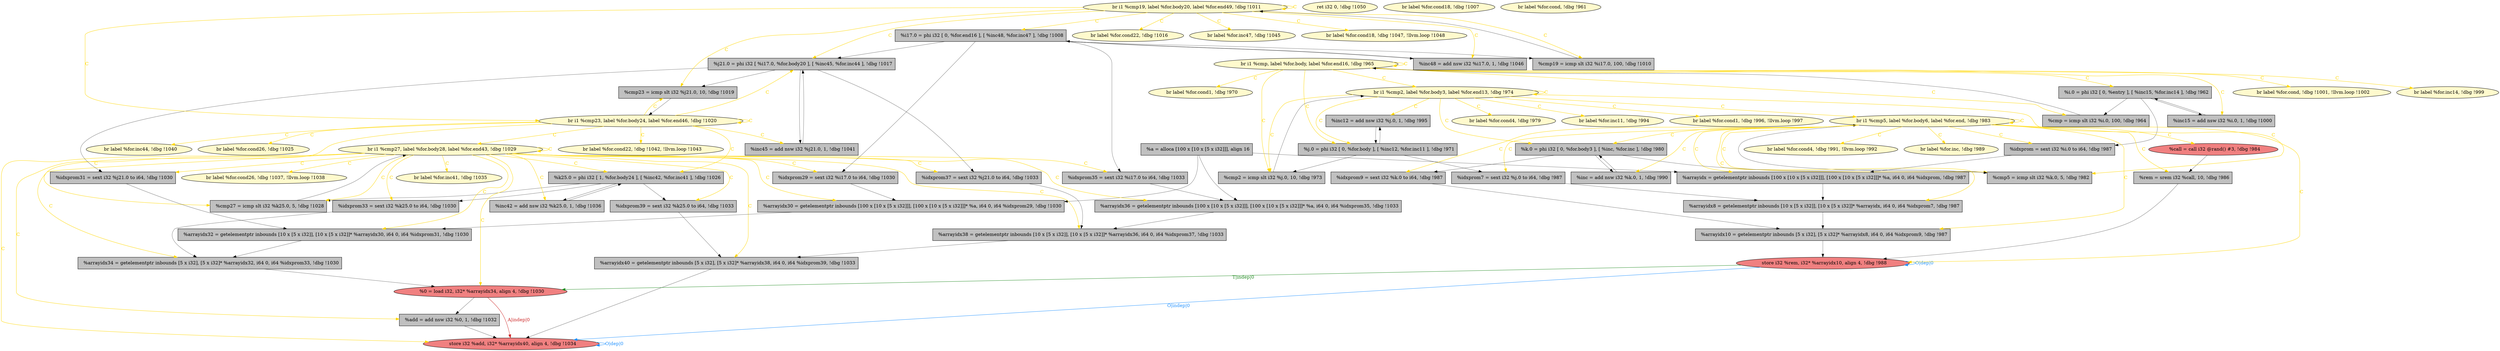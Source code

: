 
digraph G {


node82 [fillcolor=grey,label="  %a = alloca [100 x [10 x [5 x i32]]], align 16",shape=rectangle,style=filled ]
node80 [fillcolor=lemonchiffon,label="  br label %for.cond26, !dbg !1037, !llvm.loop !1038",shape=ellipse,style=filled ]
node79 [fillcolor=lemonchiffon,label="  br label %for.cond4, !dbg !991, !llvm.loop !992",shape=ellipse,style=filled ]
node78 [fillcolor=lightcoral,label="  %0 = load i32, i32* %arrayidx34, align 4, !dbg !1030",shape=ellipse,style=filled ]
node77 [fillcolor=lemonchiffon,label="  br i1 %cmp, label %for.body, label %for.end16, !dbg !965",shape=ellipse,style=filled ]
node75 [fillcolor=lemonchiffon,label="  br label %for.inc, !dbg !989",shape=ellipse,style=filled ]
node74 [fillcolor=lemonchiffon,label="  br label %for.cond22, !dbg !1042, !llvm.loop !1043",shape=ellipse,style=filled ]
node71 [fillcolor=grey,label="  %k25.0 = phi i32 [ 1, %for.body24 ], [ %inc42, %for.inc41 ], !dbg !1026",shape=rectangle,style=filled ]
node81 [fillcolor=lightcoral,label="  store i32 %add, i32* %arrayidx40, align 4, !dbg !1034",shape=ellipse,style=filled ]
node69 [fillcolor=lemonchiffon,label="  br i1 %cmp23, label %for.body24, label %for.end46, !dbg !1020",shape=ellipse,style=filled ]
node67 [fillcolor=lemonchiffon,label="  br label %for.cond4, !dbg !979",shape=ellipse,style=filled ]
node66 [fillcolor=lemonchiffon,label="  br label %for.inc11, !dbg !994",shape=ellipse,style=filled ]
node65 [fillcolor=lemonchiffon,label="  br label %for.inc44, !dbg !1040",shape=ellipse,style=filled ]
node63 [fillcolor=grey,label="  %i.0 = phi i32 [ 0, %entry ], [ %inc15, %for.inc14 ], !dbg !962",shape=rectangle,style=filled ]
node61 [fillcolor=grey,label="  %idxprom35 = sext i32 %i17.0 to i64, !dbg !1033",shape=rectangle,style=filled ]
node60 [fillcolor=grey,label="  %cmp5 = icmp slt i32 %k.0, 5, !dbg !982",shape=rectangle,style=filled ]
node59 [fillcolor=grey,label="  %cmp23 = icmp slt i32 %j21.0, 10, !dbg !1019",shape=rectangle,style=filled ]
node58 [fillcolor=grey,label="  %arrayidx40 = getelementptr inbounds [5 x i32], [5 x i32]* %arrayidx38, i64 0, i64 %idxprom39, !dbg !1033",shape=rectangle,style=filled ]
node55 [fillcolor=lemonchiffon,label="  br i1 %cmp27, label %for.body28, label %for.end43, !dbg !1029",shape=ellipse,style=filled ]
node54 [fillcolor=grey,label="  %cmp2 = icmp slt i32 %j.0, 10, !dbg !973",shape=rectangle,style=filled ]
node51 [fillcolor=lemonchiffon,label="  br label %for.cond26, !dbg !1025",shape=ellipse,style=filled ]
node30 [fillcolor=lightcoral,label="  store i32 %rem, i32* %arrayidx10, align 4, !dbg !988",shape=ellipse,style=filled ]
node28 [fillcolor=grey,label="  %arrayidx36 = getelementptr inbounds [100 x [10 x [5 x i32]]], [100 x [10 x [5 x i32]]]* %a, i64 0, i64 %idxprom35, !dbg !1033",shape=rectangle,style=filled ]
node27 [fillcolor=grey,label="  %cmp = icmp slt i32 %i.0, 100, !dbg !964",shape=rectangle,style=filled ]
node16 [fillcolor=grey,label="  %arrayidx38 = getelementptr inbounds [10 x [5 x i32]], [10 x [5 x i32]]* %arrayidx36, i64 0, i64 %idxprom37, !dbg !1033",shape=rectangle,style=filled ]
node15 [fillcolor=lemonchiffon,label="  br label %for.cond22, !dbg !1016",shape=ellipse,style=filled ]
node25 [fillcolor=grey,label="  %inc45 = add nsw i32 %j21.0, 1, !dbg !1041",shape=rectangle,style=filled ]
node21 [fillcolor=lemonchiffon,label="  br label %for.inc47, !dbg !1045",shape=ellipse,style=filled ]
node73 [fillcolor=lemonchiffon,label="  br label %for.cond1, !dbg !996, !llvm.loop !997",shape=ellipse,style=filled ]
node64 [fillcolor=grey,label="  %arrayidx34 = getelementptr inbounds [5 x i32], [5 x i32]* %arrayidx32, i64 0, i64 %idxprom33, !dbg !1030",shape=rectangle,style=filled ]
node35 [fillcolor=lemonchiffon,label="  ret i32 0, !dbg !1050",shape=ellipse,style=filled ]
node49 [fillcolor=grey,label="  %idxprom29 = sext i32 %i17.0 to i64, !dbg !1030",shape=rectangle,style=filled ]
node29 [fillcolor=lemonchiffon,label="  br label %for.cond18, !dbg !1047, !llvm.loop !1048",shape=ellipse,style=filled ]
node26 [fillcolor=lemonchiffon,label="  br label %for.cond, !dbg !1001, !llvm.loop !1002",shape=ellipse,style=filled ]
node20 [fillcolor=grey,label="  %idxprom33 = sext i32 %k25.0 to i64, !dbg !1030",shape=rectangle,style=filled ]
node52 [fillcolor=grey,label="  %idxprom31 = sext i32 %j21.0 to i64, !dbg !1030",shape=rectangle,style=filled ]
node36 [fillcolor=grey,label="  %arrayidx8 = getelementptr inbounds [10 x [5 x i32]], [10 x [5 x i32]]* %arrayidx, i64 0, i64 %idxprom7, !dbg !987",shape=rectangle,style=filled ]
node23 [fillcolor=grey,label="  %rem = srem i32 %call, 10, !dbg !986",shape=rectangle,style=filled ]
node70 [fillcolor=lightcoral,label="  %call = call i32 @rand() #3, !dbg !984",shape=ellipse,style=filled ]
node48 [fillcolor=grey,label="  %j21.0 = phi i32 [ %i17.0, %for.body20 ], [ %inc45, %for.inc44 ], !dbg !1017",shape=rectangle,style=filled ]
node17 [fillcolor=lemonchiffon,label="  br label %for.cond18, !dbg !1007",shape=ellipse,style=filled ]
node31 [fillcolor=lemonchiffon,label="  br i1 %cmp2, label %for.body3, label %for.end13, !dbg !974",shape=ellipse,style=filled ]
node39 [fillcolor=grey,label="  %arrayidx = getelementptr inbounds [100 x [10 x [5 x i32]]], [100 x [10 x [5 x i32]]]* %a, i64 0, i64 %idxprom, !dbg !987",shape=rectangle,style=filled ]
node18 [fillcolor=grey,label="  %arrayidx30 = getelementptr inbounds [100 x [10 x [5 x i32]]], [100 x [10 x [5 x i32]]]* %a, i64 0, i64 %idxprom29, !dbg !1030",shape=rectangle,style=filled ]
node24 [fillcolor=grey,label="  %inc12 = add nsw i32 %j.0, 1, !dbg !995",shape=rectangle,style=filled ]
node19 [fillcolor=lemonchiffon,label="  br label %for.inc14, !dbg !999",shape=ellipse,style=filled ]
node57 [fillcolor=grey,label="  %arrayidx32 = getelementptr inbounds [10 x [5 x i32]], [10 x [5 x i32]]* %arrayidx30, i64 0, i64 %idxprom31, !dbg !1030",shape=rectangle,style=filled ]
node22 [fillcolor=grey,label="  %i17.0 = phi i32 [ 0, %for.end16 ], [ %inc48, %for.inc47 ], !dbg !1008",shape=rectangle,style=filled ]
node50 [fillcolor=grey,label="  %cmp27 = icmp slt i32 %k25.0, 5, !dbg !1028",shape=rectangle,style=filled ]
node37 [fillcolor=grey,label="  %idxprom7 = sext i32 %j.0 to i64, !dbg !987",shape=rectangle,style=filled ]
node62 [fillcolor=grey,label="  %idxprom37 = sext i32 %j21.0 to i64, !dbg !1033",shape=rectangle,style=filled ]
node41 [fillcolor=grey,label="  %inc15 = add nsw i32 %i.0, 1, !dbg !1000",shape=rectangle,style=filled ]
node43 [fillcolor=lemonchiffon,label="  br i1 %cmp5, label %for.body6, label %for.end, !dbg !983",shape=ellipse,style=filled ]
node53 [fillcolor=grey,label="  %idxprom39 = sext i32 %k25.0 to i64, !dbg !1033",shape=rectangle,style=filled ]
node33 [fillcolor=grey,label="  %k.0 = phi i32 [ 0, %for.body3 ], [ %inc, %for.inc ], !dbg !980",shape=rectangle,style=filled ]
node38 [fillcolor=lemonchiffon,label="  br i1 %cmp19, label %for.body20, label %for.end49, !dbg !1011",shape=ellipse,style=filled ]
node68 [fillcolor=grey,label="  %j.0 = phi i32 [ 0, %for.body ], [ %inc12, %for.inc11 ], !dbg !971",shape=rectangle,style=filled ]
node32 [fillcolor=grey,label="  %arrayidx10 = getelementptr inbounds [5 x i32], [5 x i32]* %arrayidx8, i64 0, i64 %idxprom9, !dbg !987",shape=rectangle,style=filled ]
node40 [fillcolor=lemonchiffon,label="  br label %for.cond1, !dbg !970",shape=ellipse,style=filled ]
node72 [fillcolor=lemonchiffon,label="  br label %for.cond, !dbg !961",shape=ellipse,style=filled ]
node44 [fillcolor=grey,label="  %inc = add nsw i32 %k.0, 1, !dbg !990",shape=rectangle,style=filled ]
node42 [fillcolor=grey,label="  %inc48 = add nsw i32 %i17.0, 1, !dbg !1046",shape=rectangle,style=filled ]
node45 [fillcolor=grey,label="  %cmp19 = icmp slt i32 %i17.0, 100, !dbg !1010",shape=rectangle,style=filled ]
node76 [fillcolor=lemonchiffon,label="  br label %for.inc41, !dbg !1035",shape=ellipse,style=filled ]
node56 [fillcolor=grey,label="  %add = add nsw i32 %0, 1, !dbg !1032",shape=rectangle,style=filled ]
node34 [fillcolor=grey,label="  %idxprom9 = sext i32 %k.0 to i64, !dbg !987",shape=rectangle,style=filled ]
node46 [fillcolor=grey,label="  %inc42 = add nsw i32 %k25.0, 1, !dbg !1036",shape=rectangle,style=filled ]
node47 [fillcolor=grey,label="  %idxprom = sext i32 %i.0 to i64, !dbg !987",shape=rectangle,style=filled ]

node77->node63 [style=solid,color=gold,label="C",penwidth=1.0,fontcolor=gold ]
node55->node80 [style=solid,color=gold,label="C",penwidth=1.0,fontcolor=gold ]
node69->node25 [style=solid,color=gold,label="C",penwidth=1.0,fontcolor=gold ]
node31->node67 [style=solid,color=gold,label="C",penwidth=1.0,fontcolor=gold ]
node77->node27 [style=solid,color=gold,label="C",penwidth=1.0,fontcolor=gold ]
node30->node78 [style=solid,color=forestgreen,label="T|indep|0",penwidth=1.0,fontcolor=forestgreen ]
node55->node71 [style=solid,color=gold,label="C",penwidth=1.0,fontcolor=gold ]
node68->node54 [style=solid,color=black,label="",penwidth=0.5,fontcolor=black ]
node82->node28 [style=solid,color=black,label="",penwidth=0.5,fontcolor=black ]
node82->node18 [style=solid,color=black,label="",penwidth=0.5,fontcolor=black ]
node16->node58 [style=solid,color=black,label="",penwidth=0.5,fontcolor=black ]
node55->node52 [style=solid,color=gold,label="C",penwidth=1.0,fontcolor=gold ]
node69->node74 [style=solid,color=gold,label="C",penwidth=1.0,fontcolor=gold ]
node31->node60 [style=solid,color=gold,label="C",penwidth=1.0,fontcolor=gold ]
node71->node46 [style=solid,color=black,label="",penwidth=0.5,fontcolor=black ]
node47->node39 [style=solid,color=black,label="",penwidth=0.5,fontcolor=black ]
node33->node34 [style=solid,color=black,label="",penwidth=0.5,fontcolor=black ]
node43->node34 [style=solid,color=gold,label="C",penwidth=1.0,fontcolor=gold ]
node44->node33 [style=solid,color=black,label="",penwidth=0.5,fontcolor=black ]
node43->node44 [style=solid,color=gold,label="C",penwidth=1.0,fontcolor=gold ]
node70->node23 [style=solid,color=black,label="",penwidth=0.5,fontcolor=black ]
node55->node49 [style=solid,color=gold,label="C",penwidth=1.0,fontcolor=gold ]
node71->node53 [style=solid,color=black,label="",penwidth=0.5,fontcolor=black ]
node48->node25 [style=solid,color=black,label="",penwidth=0.5,fontcolor=black ]
node43->node33 [style=solid,color=gold,label="C",penwidth=1.0,fontcolor=gold ]
node48->node52 [style=solid,color=black,label="",penwidth=0.5,fontcolor=black ]
node55->node53 [style=solid,color=gold,label="C",penwidth=1.0,fontcolor=gold ]
node27->node77 [style=solid,color=black,label="",penwidth=0.5,fontcolor=black ]
node77->node77 [style=solid,color=gold,label="C",penwidth=1.0,fontcolor=gold ]
node24->node68 [style=solid,color=black,label="",penwidth=0.5,fontcolor=black ]
node78->node81 [style=solid,color=firebrick3,label="A|indep|0",penwidth=1.0,fontcolor=firebrick3 ]
node56->node81 [style=solid,color=black,label="",penwidth=0.5,fontcolor=black ]
node33->node60 [style=solid,color=black,label="",penwidth=0.5,fontcolor=black ]
node63->node27 [style=solid,color=black,label="",penwidth=0.5,fontcolor=black ]
node77->node31 [style=solid,color=gold,label="C",penwidth=1.0,fontcolor=gold ]
node43->node70 [style=solid,color=gold,label="C",penwidth=1.0,fontcolor=gold ]
node38->node59 [style=solid,color=gold,label="C",penwidth=1.0,fontcolor=gold ]
node18->node57 [style=solid,color=black,label="",penwidth=0.5,fontcolor=black ]
node63->node47 [style=solid,color=black,label="",penwidth=0.5,fontcolor=black ]
node45->node38 [style=solid,color=black,label="",penwidth=0.5,fontcolor=black ]
node69->node65 [style=solid,color=gold,label="C",penwidth=1.0,fontcolor=gold ]
node55->node64 [style=solid,color=gold,label="C",penwidth=1.0,fontcolor=gold ]
node69->node55 [style=solid,color=gold,label="C",penwidth=1.0,fontcolor=gold ]
node31->node33 [style=solid,color=gold,label="C",penwidth=1.0,fontcolor=gold ]
node28->node16 [style=solid,color=black,label="",penwidth=0.5,fontcolor=black ]
node77->node19 [style=solid,color=gold,label="C",penwidth=1.0,fontcolor=gold ]
node52->node57 [style=solid,color=black,label="",penwidth=0.5,fontcolor=black ]
node43->node43 [style=solid,color=gold,label="C",penwidth=1.0,fontcolor=gold ]
node39->node36 [style=solid,color=black,label="",penwidth=0.5,fontcolor=black ]
node69->node48 [style=solid,color=gold,label="C",penwidth=1.0,fontcolor=gold ]
node57->node64 [style=solid,color=black,label="",penwidth=0.5,fontcolor=black ]
node69->node59 [style=solid,color=gold,label="C",penwidth=1.0,fontcolor=gold ]
node33->node44 [style=solid,color=black,label="",penwidth=0.5,fontcolor=black ]
node49->node18 [style=solid,color=black,label="",penwidth=0.5,fontcolor=black ]
node38->node15 [style=solid,color=gold,label="C",penwidth=1.0,fontcolor=gold ]
node31->node54 [style=solid,color=gold,label="C",penwidth=1.0,fontcolor=gold ]
node38->node22 [style=solid,color=gold,label="C",penwidth=1.0,fontcolor=gold ]
node55->node20 [style=solid,color=gold,label="C",penwidth=1.0,fontcolor=gold ]
node38->node29 [style=solid,color=gold,label="C",penwidth=1.0,fontcolor=gold ]
node43->node60 [style=solid,color=gold,label="C",penwidth=1.0,fontcolor=gold ]
node38->node45 [style=solid,color=gold,label="C",penwidth=1.0,fontcolor=gold ]
node68->node24 [style=solid,color=black,label="",penwidth=0.5,fontcolor=black ]
node53->node58 [style=solid,color=black,label="",penwidth=0.5,fontcolor=black ]
node69->node51 [style=solid,color=gold,label="C",penwidth=1.0,fontcolor=gold ]
node31->node31 [style=solid,color=gold,label="C",penwidth=1.0,fontcolor=gold ]
node43->node79 [style=solid,color=gold,label="C",penwidth=1.0,fontcolor=gold ]
node55->node18 [style=solid,color=gold,label="C",penwidth=1.0,fontcolor=gold ]
node43->node39 [style=solid,color=gold,label="C",penwidth=1.0,fontcolor=gold ]
node59->node69 [style=solid,color=black,label="",penwidth=0.5,fontcolor=black ]
node48->node62 [style=solid,color=black,label="",penwidth=0.5,fontcolor=black ]
node69->node71 [style=solid,color=gold,label="C",penwidth=1.0,fontcolor=gold ]
node63->node41 [style=solid,color=black,label="",penwidth=0.5,fontcolor=black ]
node38->node48 [style=solid,color=gold,label="C",penwidth=1.0,fontcolor=gold ]
node20->node64 [style=solid,color=black,label="",penwidth=0.5,fontcolor=black ]
node22->node48 [style=solid,color=black,label="",penwidth=0.5,fontcolor=black ]
node30->node30 [style=solid,color=dodgerblue,label="O|dep|0",penwidth=1.0,fontcolor=dodgerblue ]
node54->node31 [style=solid,color=black,label="",penwidth=0.5,fontcolor=black ]
node55->node55 [style=solid,color=gold,label="C",penwidth=1.0,fontcolor=gold ]
node31->node73 [style=solid,color=gold,label="C",penwidth=1.0,fontcolor=gold ]
node43->node32 [style=solid,color=gold,label="C",penwidth=1.0,fontcolor=gold ]
node31->node43 [style=solid,color=gold,label="C",penwidth=1.0,fontcolor=gold ]
node55->node50 [style=solid,color=gold,label="C",penwidth=1.0,fontcolor=gold ]
node23->node30 [style=solid,color=black,label="",penwidth=0.5,fontcolor=black ]
node31->node68 [style=solid,color=gold,label="C",penwidth=1.0,fontcolor=gold ]
node55->node62 [style=solid,color=gold,label="C",penwidth=1.0,fontcolor=gold ]
node43->node37 [style=solid,color=gold,label="C",penwidth=1.0,fontcolor=gold ]
node69->node50 [style=solid,color=gold,label="C",penwidth=1.0,fontcolor=gold ]
node69->node69 [style=solid,color=gold,label="C",penwidth=1.0,fontcolor=gold ]
node37->node36 [style=solid,color=black,label="",penwidth=0.5,fontcolor=black ]
node77->node26 [style=solid,color=gold,label="C",penwidth=1.0,fontcolor=gold ]
node77->node54 [style=solid,color=gold,label="C",penwidth=1.0,fontcolor=gold ]
node22->node61 [style=solid,color=black,label="",penwidth=0.5,fontcolor=black ]
node55->node57 [style=solid,color=gold,label="C",penwidth=1.0,fontcolor=gold ]
node43->node23 [style=solid,color=gold,label="C",penwidth=1.0,fontcolor=gold ]
node38->node38 [style=solid,color=gold,label="C",penwidth=1.0,fontcolor=gold ]
node43->node75 [style=solid,color=gold,label="C",penwidth=1.0,fontcolor=gold ]
node38->node21 [style=solid,color=gold,label="C",penwidth=1.0,fontcolor=gold ]
node41->node63 [style=solid,color=black,label="",penwidth=0.5,fontcolor=black ]
node43->node30 [style=solid,color=gold,label="C",penwidth=1.0,fontcolor=gold ]
node77->node40 [style=solid,color=gold,label="C",penwidth=1.0,fontcolor=gold ]
node30->node81 [style=solid,color=dodgerblue,label="O|indep|0",penwidth=1.0,fontcolor=dodgerblue ]
node43->node47 [style=solid,color=gold,label="C",penwidth=1.0,fontcolor=gold ]
node71->node20 [style=solid,color=black,label="",penwidth=0.5,fontcolor=black ]
node48->node59 [style=solid,color=black,label="",penwidth=0.5,fontcolor=black ]
node61->node28 [style=solid,color=black,label="",penwidth=0.5,fontcolor=black ]
node71->node50 [style=solid,color=black,label="",penwidth=0.5,fontcolor=black ]
node55->node61 [style=solid,color=gold,label="C",penwidth=1.0,fontcolor=gold ]
node58->node81 [style=solid,color=black,label="",penwidth=0.5,fontcolor=black ]
node55->node46 [style=solid,color=gold,label="C",penwidth=1.0,fontcolor=gold ]
node55->node78 [style=solid,color=gold,label="C",penwidth=1.0,fontcolor=gold ]
node55->node16 [style=solid,color=gold,label="C",penwidth=1.0,fontcolor=gold ]
node46->node71 [style=solid,color=black,label="",penwidth=0.5,fontcolor=black ]
node68->node37 [style=solid,color=black,label="",penwidth=0.5,fontcolor=black ]
node77->node68 [style=solid,color=gold,label="C",penwidth=1.0,fontcolor=gold ]
node78->node56 [style=solid,color=black,label="",penwidth=0.5,fontcolor=black ]
node55->node56 [style=solid,color=gold,label="C",penwidth=1.0,fontcolor=gold ]
node34->node32 [style=solid,color=black,label="",penwidth=0.5,fontcolor=black ]
node36->node32 [style=solid,color=black,label="",penwidth=0.5,fontcolor=black ]
node64->node78 [style=solid,color=black,label="",penwidth=0.5,fontcolor=black ]
node55->node81 [style=solid,color=gold,label="C",penwidth=1.0,fontcolor=gold ]
node55->node28 [style=solid,color=gold,label="C",penwidth=1.0,fontcolor=gold ]
node50->node55 [style=solid,color=black,label="",penwidth=0.5,fontcolor=black ]
node38->node69 [style=solid,color=gold,label="C",penwidth=1.0,fontcolor=gold ]
node60->node43 [style=solid,color=black,label="",penwidth=0.5,fontcolor=black ]
node22->node42 [style=solid,color=black,label="",penwidth=0.5,fontcolor=black ]
node62->node16 [style=solid,color=black,label="",penwidth=0.5,fontcolor=black ]
node77->node41 [style=solid,color=gold,label="C",penwidth=1.0,fontcolor=gold ]
node25->node48 [style=solid,color=black,label="",penwidth=0.5,fontcolor=black ]
node81->node81 [style=solid,color=dodgerblue,label="O|dep|0",penwidth=1.0,fontcolor=dodgerblue ]
node31->node24 [style=solid,color=gold,label="C",penwidth=1.0,fontcolor=gold ]
node38->node42 [style=solid,color=gold,label="C",penwidth=1.0,fontcolor=gold ]
node43->node36 [style=solid,color=gold,label="C",penwidth=1.0,fontcolor=gold ]
node32->node30 [style=solid,color=black,label="",penwidth=0.5,fontcolor=black ]
node31->node66 [style=solid,color=gold,label="C",penwidth=1.0,fontcolor=gold ]
node55->node76 [style=solid,color=gold,label="C",penwidth=1.0,fontcolor=gold ]
node22->node49 [style=solid,color=black,label="",penwidth=0.5,fontcolor=black ]
node82->node39 [style=solid,color=black,label="",penwidth=0.5,fontcolor=black ]
node22->node45 [style=solid,color=black,label="",penwidth=0.5,fontcolor=black ]
node55->node58 [style=solid,color=gold,label="C",penwidth=1.0,fontcolor=gold ]
node42->node22 [style=solid,color=black,label="",penwidth=0.5,fontcolor=black ]


}

